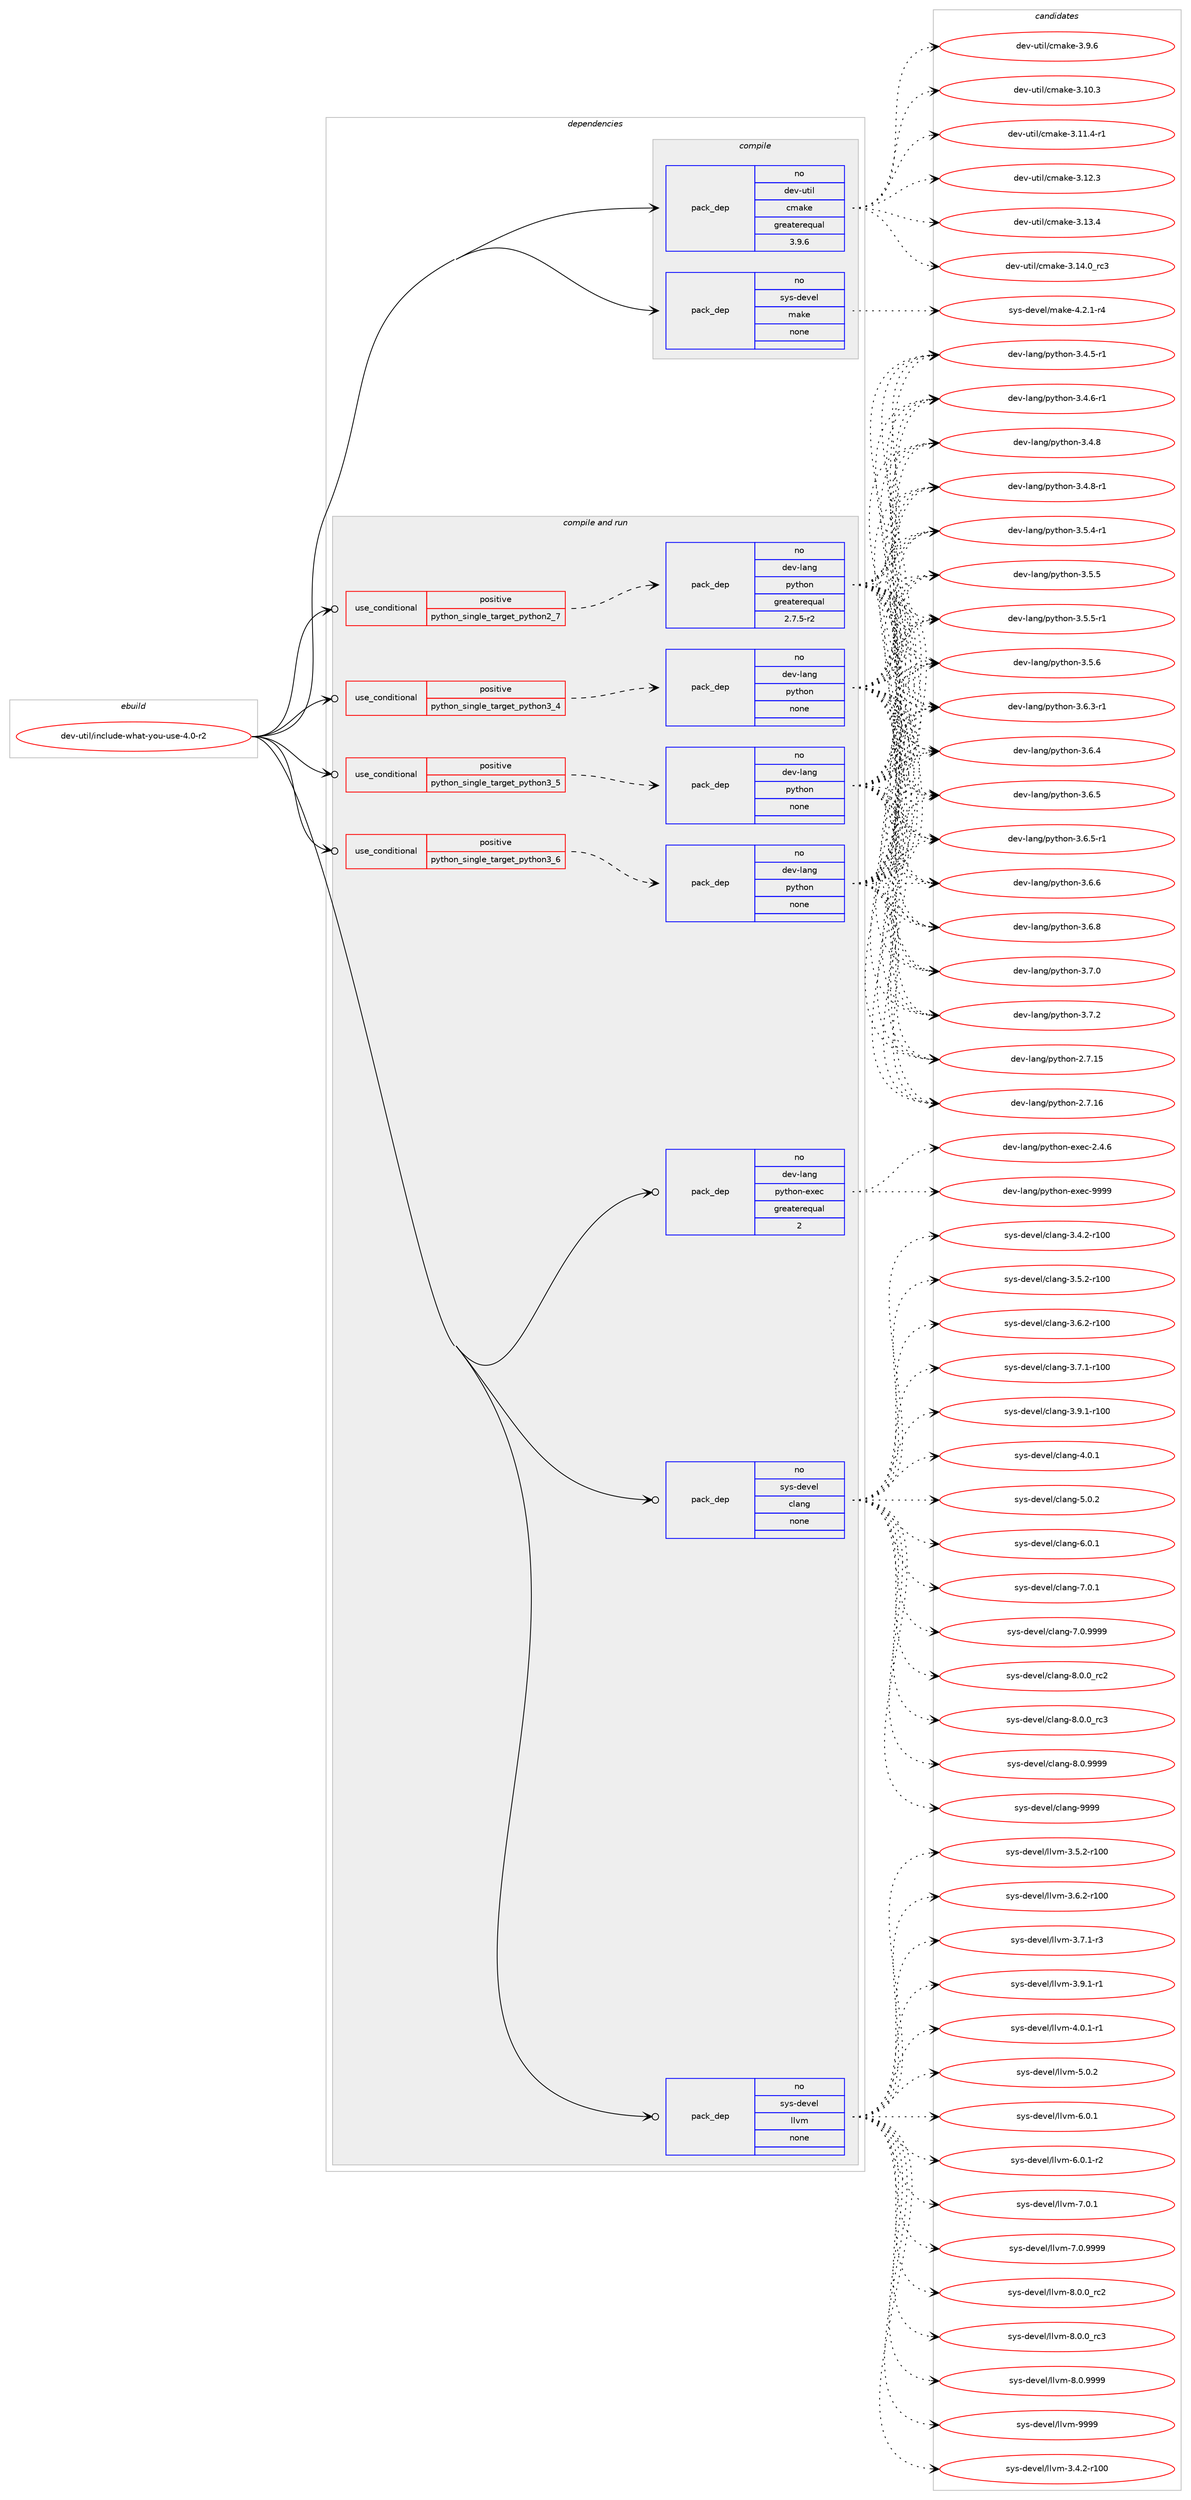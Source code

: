 digraph prolog {

# *************
# Graph options
# *************

newrank=true;
concentrate=true;
compound=true;
graph [rankdir=LR,fontname=Helvetica,fontsize=10,ranksep=1.5];#, ranksep=2.5, nodesep=0.2];
edge  [arrowhead=vee];
node  [fontname=Helvetica,fontsize=10];

# **********
# The ebuild
# **********

subgraph cluster_leftcol {
color=gray;
rank=same;
label=<<i>ebuild</i>>;
id [label="dev-util/include-what-you-use-4.0-r2", color=red, width=4, href="../dev-util/include-what-you-use-4.0-r2.svg"];
}

# ****************
# The dependencies
# ****************

subgraph cluster_midcol {
color=gray;
label=<<i>dependencies</i>>;
subgraph cluster_compile {
fillcolor="#eeeeee";
style=filled;
label=<<i>compile</i>>;
subgraph pack1098176 {
dependency1546379 [label=<<TABLE BORDER="0" CELLBORDER="1" CELLSPACING="0" CELLPADDING="4" WIDTH="220"><TR><TD ROWSPAN="6" CELLPADDING="30">pack_dep</TD></TR><TR><TD WIDTH="110">no</TD></TR><TR><TD>dev-util</TD></TR><TR><TD>cmake</TD></TR><TR><TD>greaterequal</TD></TR><TR><TD>3.9.6</TD></TR></TABLE>>, shape=none, color=blue];
}
id:e -> dependency1546379:w [weight=20,style="solid",arrowhead="vee"];
subgraph pack1098177 {
dependency1546380 [label=<<TABLE BORDER="0" CELLBORDER="1" CELLSPACING="0" CELLPADDING="4" WIDTH="220"><TR><TD ROWSPAN="6" CELLPADDING="30">pack_dep</TD></TR><TR><TD WIDTH="110">no</TD></TR><TR><TD>sys-devel</TD></TR><TR><TD>make</TD></TR><TR><TD>none</TD></TR><TR><TD></TD></TR></TABLE>>, shape=none, color=blue];
}
id:e -> dependency1546380:w [weight=20,style="solid",arrowhead="vee"];
}
subgraph cluster_compileandrun {
fillcolor="#eeeeee";
style=filled;
label=<<i>compile and run</i>>;
subgraph cond424544 {
dependency1546381 [label=<<TABLE BORDER="0" CELLBORDER="1" CELLSPACING="0" CELLPADDING="4"><TR><TD ROWSPAN="3" CELLPADDING="10">use_conditional</TD></TR><TR><TD>positive</TD></TR><TR><TD>python_single_target_python2_7</TD></TR></TABLE>>, shape=none, color=red];
subgraph pack1098178 {
dependency1546382 [label=<<TABLE BORDER="0" CELLBORDER="1" CELLSPACING="0" CELLPADDING="4" WIDTH="220"><TR><TD ROWSPAN="6" CELLPADDING="30">pack_dep</TD></TR><TR><TD WIDTH="110">no</TD></TR><TR><TD>dev-lang</TD></TR><TR><TD>python</TD></TR><TR><TD>greaterequal</TD></TR><TR><TD>2.7.5-r2</TD></TR></TABLE>>, shape=none, color=blue];
}
dependency1546381:e -> dependency1546382:w [weight=20,style="dashed",arrowhead="vee"];
}
id:e -> dependency1546381:w [weight=20,style="solid",arrowhead="odotvee"];
subgraph cond424545 {
dependency1546383 [label=<<TABLE BORDER="0" CELLBORDER="1" CELLSPACING="0" CELLPADDING="4"><TR><TD ROWSPAN="3" CELLPADDING="10">use_conditional</TD></TR><TR><TD>positive</TD></TR><TR><TD>python_single_target_python3_4</TD></TR></TABLE>>, shape=none, color=red];
subgraph pack1098179 {
dependency1546384 [label=<<TABLE BORDER="0" CELLBORDER="1" CELLSPACING="0" CELLPADDING="4" WIDTH="220"><TR><TD ROWSPAN="6" CELLPADDING="30">pack_dep</TD></TR><TR><TD WIDTH="110">no</TD></TR><TR><TD>dev-lang</TD></TR><TR><TD>python</TD></TR><TR><TD>none</TD></TR><TR><TD></TD></TR></TABLE>>, shape=none, color=blue];
}
dependency1546383:e -> dependency1546384:w [weight=20,style="dashed",arrowhead="vee"];
}
id:e -> dependency1546383:w [weight=20,style="solid",arrowhead="odotvee"];
subgraph cond424546 {
dependency1546385 [label=<<TABLE BORDER="0" CELLBORDER="1" CELLSPACING="0" CELLPADDING="4"><TR><TD ROWSPAN="3" CELLPADDING="10">use_conditional</TD></TR><TR><TD>positive</TD></TR><TR><TD>python_single_target_python3_5</TD></TR></TABLE>>, shape=none, color=red];
subgraph pack1098180 {
dependency1546386 [label=<<TABLE BORDER="0" CELLBORDER="1" CELLSPACING="0" CELLPADDING="4" WIDTH="220"><TR><TD ROWSPAN="6" CELLPADDING="30">pack_dep</TD></TR><TR><TD WIDTH="110">no</TD></TR><TR><TD>dev-lang</TD></TR><TR><TD>python</TD></TR><TR><TD>none</TD></TR><TR><TD></TD></TR></TABLE>>, shape=none, color=blue];
}
dependency1546385:e -> dependency1546386:w [weight=20,style="dashed",arrowhead="vee"];
}
id:e -> dependency1546385:w [weight=20,style="solid",arrowhead="odotvee"];
subgraph cond424547 {
dependency1546387 [label=<<TABLE BORDER="0" CELLBORDER="1" CELLSPACING="0" CELLPADDING="4"><TR><TD ROWSPAN="3" CELLPADDING="10">use_conditional</TD></TR><TR><TD>positive</TD></TR><TR><TD>python_single_target_python3_6</TD></TR></TABLE>>, shape=none, color=red];
subgraph pack1098181 {
dependency1546388 [label=<<TABLE BORDER="0" CELLBORDER="1" CELLSPACING="0" CELLPADDING="4" WIDTH="220"><TR><TD ROWSPAN="6" CELLPADDING="30">pack_dep</TD></TR><TR><TD WIDTH="110">no</TD></TR><TR><TD>dev-lang</TD></TR><TR><TD>python</TD></TR><TR><TD>none</TD></TR><TR><TD></TD></TR></TABLE>>, shape=none, color=blue];
}
dependency1546387:e -> dependency1546388:w [weight=20,style="dashed",arrowhead="vee"];
}
id:e -> dependency1546387:w [weight=20,style="solid",arrowhead="odotvee"];
subgraph pack1098182 {
dependency1546389 [label=<<TABLE BORDER="0" CELLBORDER="1" CELLSPACING="0" CELLPADDING="4" WIDTH="220"><TR><TD ROWSPAN="6" CELLPADDING="30">pack_dep</TD></TR><TR><TD WIDTH="110">no</TD></TR><TR><TD>dev-lang</TD></TR><TR><TD>python-exec</TD></TR><TR><TD>greaterequal</TD></TR><TR><TD>2</TD></TR></TABLE>>, shape=none, color=blue];
}
id:e -> dependency1546389:w [weight=20,style="solid",arrowhead="odotvee"];
subgraph pack1098183 {
dependency1546390 [label=<<TABLE BORDER="0" CELLBORDER="1" CELLSPACING="0" CELLPADDING="4" WIDTH="220"><TR><TD ROWSPAN="6" CELLPADDING="30">pack_dep</TD></TR><TR><TD WIDTH="110">no</TD></TR><TR><TD>sys-devel</TD></TR><TR><TD>clang</TD></TR><TR><TD>none</TD></TR><TR><TD></TD></TR></TABLE>>, shape=none, color=blue];
}
id:e -> dependency1546390:w [weight=20,style="solid",arrowhead="odotvee"];
subgraph pack1098184 {
dependency1546391 [label=<<TABLE BORDER="0" CELLBORDER="1" CELLSPACING="0" CELLPADDING="4" WIDTH="220"><TR><TD ROWSPAN="6" CELLPADDING="30">pack_dep</TD></TR><TR><TD WIDTH="110">no</TD></TR><TR><TD>sys-devel</TD></TR><TR><TD>llvm</TD></TR><TR><TD>none</TD></TR><TR><TD></TD></TR></TABLE>>, shape=none, color=blue];
}
id:e -> dependency1546391:w [weight=20,style="solid",arrowhead="odotvee"];
}
subgraph cluster_run {
fillcolor="#eeeeee";
style=filled;
label=<<i>run</i>>;
}
}

# **************
# The candidates
# **************

subgraph cluster_choices {
rank=same;
color=gray;
label=<<i>candidates</i>>;

subgraph choice1098176 {
color=black;
nodesep=1;
choice1001011184511711610510847991099710710145514649484651 [label="dev-util/cmake-3.10.3", color=red, width=4,href="../dev-util/cmake-3.10.3.svg"];
choice10010111845117116105108479910997107101455146494946524511449 [label="dev-util/cmake-3.11.4-r1", color=red, width=4,href="../dev-util/cmake-3.11.4-r1.svg"];
choice1001011184511711610510847991099710710145514649504651 [label="dev-util/cmake-3.12.3", color=red, width=4,href="../dev-util/cmake-3.12.3.svg"];
choice1001011184511711610510847991099710710145514649514652 [label="dev-util/cmake-3.13.4", color=red, width=4,href="../dev-util/cmake-3.13.4.svg"];
choice1001011184511711610510847991099710710145514649524648951149951 [label="dev-util/cmake-3.14.0_rc3", color=red, width=4,href="../dev-util/cmake-3.14.0_rc3.svg"];
choice10010111845117116105108479910997107101455146574654 [label="dev-util/cmake-3.9.6", color=red, width=4,href="../dev-util/cmake-3.9.6.svg"];
dependency1546379:e -> choice1001011184511711610510847991099710710145514649484651:w [style=dotted,weight="100"];
dependency1546379:e -> choice10010111845117116105108479910997107101455146494946524511449:w [style=dotted,weight="100"];
dependency1546379:e -> choice1001011184511711610510847991099710710145514649504651:w [style=dotted,weight="100"];
dependency1546379:e -> choice1001011184511711610510847991099710710145514649514652:w [style=dotted,weight="100"];
dependency1546379:e -> choice1001011184511711610510847991099710710145514649524648951149951:w [style=dotted,weight="100"];
dependency1546379:e -> choice10010111845117116105108479910997107101455146574654:w [style=dotted,weight="100"];
}
subgraph choice1098177 {
color=black;
nodesep=1;
choice1151211154510010111810110847109971071014552465046494511452 [label="sys-devel/make-4.2.1-r4", color=red, width=4,href="../sys-devel/make-4.2.1-r4.svg"];
dependency1546380:e -> choice1151211154510010111810110847109971071014552465046494511452:w [style=dotted,weight="100"];
}
subgraph choice1098178 {
color=black;
nodesep=1;
choice10010111845108971101034711212111610411111045504655464953 [label="dev-lang/python-2.7.15", color=red, width=4,href="../dev-lang/python-2.7.15.svg"];
choice10010111845108971101034711212111610411111045504655464954 [label="dev-lang/python-2.7.16", color=red, width=4,href="../dev-lang/python-2.7.16.svg"];
choice1001011184510897110103471121211161041111104551465246534511449 [label="dev-lang/python-3.4.5-r1", color=red, width=4,href="../dev-lang/python-3.4.5-r1.svg"];
choice1001011184510897110103471121211161041111104551465246544511449 [label="dev-lang/python-3.4.6-r1", color=red, width=4,href="../dev-lang/python-3.4.6-r1.svg"];
choice100101118451089711010347112121116104111110455146524656 [label="dev-lang/python-3.4.8", color=red, width=4,href="../dev-lang/python-3.4.8.svg"];
choice1001011184510897110103471121211161041111104551465246564511449 [label="dev-lang/python-3.4.8-r1", color=red, width=4,href="../dev-lang/python-3.4.8-r1.svg"];
choice1001011184510897110103471121211161041111104551465346524511449 [label="dev-lang/python-3.5.4-r1", color=red, width=4,href="../dev-lang/python-3.5.4-r1.svg"];
choice100101118451089711010347112121116104111110455146534653 [label="dev-lang/python-3.5.5", color=red, width=4,href="../dev-lang/python-3.5.5.svg"];
choice1001011184510897110103471121211161041111104551465346534511449 [label="dev-lang/python-3.5.5-r1", color=red, width=4,href="../dev-lang/python-3.5.5-r1.svg"];
choice100101118451089711010347112121116104111110455146534654 [label="dev-lang/python-3.5.6", color=red, width=4,href="../dev-lang/python-3.5.6.svg"];
choice1001011184510897110103471121211161041111104551465446514511449 [label="dev-lang/python-3.6.3-r1", color=red, width=4,href="../dev-lang/python-3.6.3-r1.svg"];
choice100101118451089711010347112121116104111110455146544652 [label="dev-lang/python-3.6.4", color=red, width=4,href="../dev-lang/python-3.6.4.svg"];
choice100101118451089711010347112121116104111110455146544653 [label="dev-lang/python-3.6.5", color=red, width=4,href="../dev-lang/python-3.6.5.svg"];
choice1001011184510897110103471121211161041111104551465446534511449 [label="dev-lang/python-3.6.5-r1", color=red, width=4,href="../dev-lang/python-3.6.5-r1.svg"];
choice100101118451089711010347112121116104111110455146544654 [label="dev-lang/python-3.6.6", color=red, width=4,href="../dev-lang/python-3.6.6.svg"];
choice100101118451089711010347112121116104111110455146544656 [label="dev-lang/python-3.6.8", color=red, width=4,href="../dev-lang/python-3.6.8.svg"];
choice100101118451089711010347112121116104111110455146554648 [label="dev-lang/python-3.7.0", color=red, width=4,href="../dev-lang/python-3.7.0.svg"];
choice100101118451089711010347112121116104111110455146554650 [label="dev-lang/python-3.7.2", color=red, width=4,href="../dev-lang/python-3.7.2.svg"];
dependency1546382:e -> choice10010111845108971101034711212111610411111045504655464953:w [style=dotted,weight="100"];
dependency1546382:e -> choice10010111845108971101034711212111610411111045504655464954:w [style=dotted,weight="100"];
dependency1546382:e -> choice1001011184510897110103471121211161041111104551465246534511449:w [style=dotted,weight="100"];
dependency1546382:e -> choice1001011184510897110103471121211161041111104551465246544511449:w [style=dotted,weight="100"];
dependency1546382:e -> choice100101118451089711010347112121116104111110455146524656:w [style=dotted,weight="100"];
dependency1546382:e -> choice1001011184510897110103471121211161041111104551465246564511449:w [style=dotted,weight="100"];
dependency1546382:e -> choice1001011184510897110103471121211161041111104551465346524511449:w [style=dotted,weight="100"];
dependency1546382:e -> choice100101118451089711010347112121116104111110455146534653:w [style=dotted,weight="100"];
dependency1546382:e -> choice1001011184510897110103471121211161041111104551465346534511449:w [style=dotted,weight="100"];
dependency1546382:e -> choice100101118451089711010347112121116104111110455146534654:w [style=dotted,weight="100"];
dependency1546382:e -> choice1001011184510897110103471121211161041111104551465446514511449:w [style=dotted,weight="100"];
dependency1546382:e -> choice100101118451089711010347112121116104111110455146544652:w [style=dotted,weight="100"];
dependency1546382:e -> choice100101118451089711010347112121116104111110455146544653:w [style=dotted,weight="100"];
dependency1546382:e -> choice1001011184510897110103471121211161041111104551465446534511449:w [style=dotted,weight="100"];
dependency1546382:e -> choice100101118451089711010347112121116104111110455146544654:w [style=dotted,weight="100"];
dependency1546382:e -> choice100101118451089711010347112121116104111110455146544656:w [style=dotted,weight="100"];
dependency1546382:e -> choice100101118451089711010347112121116104111110455146554648:w [style=dotted,weight="100"];
dependency1546382:e -> choice100101118451089711010347112121116104111110455146554650:w [style=dotted,weight="100"];
}
subgraph choice1098179 {
color=black;
nodesep=1;
choice10010111845108971101034711212111610411111045504655464953 [label="dev-lang/python-2.7.15", color=red, width=4,href="../dev-lang/python-2.7.15.svg"];
choice10010111845108971101034711212111610411111045504655464954 [label="dev-lang/python-2.7.16", color=red, width=4,href="../dev-lang/python-2.7.16.svg"];
choice1001011184510897110103471121211161041111104551465246534511449 [label="dev-lang/python-3.4.5-r1", color=red, width=4,href="../dev-lang/python-3.4.5-r1.svg"];
choice1001011184510897110103471121211161041111104551465246544511449 [label="dev-lang/python-3.4.6-r1", color=red, width=4,href="../dev-lang/python-3.4.6-r1.svg"];
choice100101118451089711010347112121116104111110455146524656 [label="dev-lang/python-3.4.8", color=red, width=4,href="../dev-lang/python-3.4.8.svg"];
choice1001011184510897110103471121211161041111104551465246564511449 [label="dev-lang/python-3.4.8-r1", color=red, width=4,href="../dev-lang/python-3.4.8-r1.svg"];
choice1001011184510897110103471121211161041111104551465346524511449 [label="dev-lang/python-3.5.4-r1", color=red, width=4,href="../dev-lang/python-3.5.4-r1.svg"];
choice100101118451089711010347112121116104111110455146534653 [label="dev-lang/python-3.5.5", color=red, width=4,href="../dev-lang/python-3.5.5.svg"];
choice1001011184510897110103471121211161041111104551465346534511449 [label="dev-lang/python-3.5.5-r1", color=red, width=4,href="../dev-lang/python-3.5.5-r1.svg"];
choice100101118451089711010347112121116104111110455146534654 [label="dev-lang/python-3.5.6", color=red, width=4,href="../dev-lang/python-3.5.6.svg"];
choice1001011184510897110103471121211161041111104551465446514511449 [label="dev-lang/python-3.6.3-r1", color=red, width=4,href="../dev-lang/python-3.6.3-r1.svg"];
choice100101118451089711010347112121116104111110455146544652 [label="dev-lang/python-3.6.4", color=red, width=4,href="../dev-lang/python-3.6.4.svg"];
choice100101118451089711010347112121116104111110455146544653 [label="dev-lang/python-3.6.5", color=red, width=4,href="../dev-lang/python-3.6.5.svg"];
choice1001011184510897110103471121211161041111104551465446534511449 [label="dev-lang/python-3.6.5-r1", color=red, width=4,href="../dev-lang/python-3.6.5-r1.svg"];
choice100101118451089711010347112121116104111110455146544654 [label="dev-lang/python-3.6.6", color=red, width=4,href="../dev-lang/python-3.6.6.svg"];
choice100101118451089711010347112121116104111110455146544656 [label="dev-lang/python-3.6.8", color=red, width=4,href="../dev-lang/python-3.6.8.svg"];
choice100101118451089711010347112121116104111110455146554648 [label="dev-lang/python-3.7.0", color=red, width=4,href="../dev-lang/python-3.7.0.svg"];
choice100101118451089711010347112121116104111110455146554650 [label="dev-lang/python-3.7.2", color=red, width=4,href="../dev-lang/python-3.7.2.svg"];
dependency1546384:e -> choice10010111845108971101034711212111610411111045504655464953:w [style=dotted,weight="100"];
dependency1546384:e -> choice10010111845108971101034711212111610411111045504655464954:w [style=dotted,weight="100"];
dependency1546384:e -> choice1001011184510897110103471121211161041111104551465246534511449:w [style=dotted,weight="100"];
dependency1546384:e -> choice1001011184510897110103471121211161041111104551465246544511449:w [style=dotted,weight="100"];
dependency1546384:e -> choice100101118451089711010347112121116104111110455146524656:w [style=dotted,weight="100"];
dependency1546384:e -> choice1001011184510897110103471121211161041111104551465246564511449:w [style=dotted,weight="100"];
dependency1546384:e -> choice1001011184510897110103471121211161041111104551465346524511449:w [style=dotted,weight="100"];
dependency1546384:e -> choice100101118451089711010347112121116104111110455146534653:w [style=dotted,weight="100"];
dependency1546384:e -> choice1001011184510897110103471121211161041111104551465346534511449:w [style=dotted,weight="100"];
dependency1546384:e -> choice100101118451089711010347112121116104111110455146534654:w [style=dotted,weight="100"];
dependency1546384:e -> choice1001011184510897110103471121211161041111104551465446514511449:w [style=dotted,weight="100"];
dependency1546384:e -> choice100101118451089711010347112121116104111110455146544652:w [style=dotted,weight="100"];
dependency1546384:e -> choice100101118451089711010347112121116104111110455146544653:w [style=dotted,weight="100"];
dependency1546384:e -> choice1001011184510897110103471121211161041111104551465446534511449:w [style=dotted,weight="100"];
dependency1546384:e -> choice100101118451089711010347112121116104111110455146544654:w [style=dotted,weight="100"];
dependency1546384:e -> choice100101118451089711010347112121116104111110455146544656:w [style=dotted,weight="100"];
dependency1546384:e -> choice100101118451089711010347112121116104111110455146554648:w [style=dotted,weight="100"];
dependency1546384:e -> choice100101118451089711010347112121116104111110455146554650:w [style=dotted,weight="100"];
}
subgraph choice1098180 {
color=black;
nodesep=1;
choice10010111845108971101034711212111610411111045504655464953 [label="dev-lang/python-2.7.15", color=red, width=4,href="../dev-lang/python-2.7.15.svg"];
choice10010111845108971101034711212111610411111045504655464954 [label="dev-lang/python-2.7.16", color=red, width=4,href="../dev-lang/python-2.7.16.svg"];
choice1001011184510897110103471121211161041111104551465246534511449 [label="dev-lang/python-3.4.5-r1", color=red, width=4,href="../dev-lang/python-3.4.5-r1.svg"];
choice1001011184510897110103471121211161041111104551465246544511449 [label="dev-lang/python-3.4.6-r1", color=red, width=4,href="../dev-lang/python-3.4.6-r1.svg"];
choice100101118451089711010347112121116104111110455146524656 [label="dev-lang/python-3.4.8", color=red, width=4,href="../dev-lang/python-3.4.8.svg"];
choice1001011184510897110103471121211161041111104551465246564511449 [label="dev-lang/python-3.4.8-r1", color=red, width=4,href="../dev-lang/python-3.4.8-r1.svg"];
choice1001011184510897110103471121211161041111104551465346524511449 [label="dev-lang/python-3.5.4-r1", color=red, width=4,href="../dev-lang/python-3.5.4-r1.svg"];
choice100101118451089711010347112121116104111110455146534653 [label="dev-lang/python-3.5.5", color=red, width=4,href="../dev-lang/python-3.5.5.svg"];
choice1001011184510897110103471121211161041111104551465346534511449 [label="dev-lang/python-3.5.5-r1", color=red, width=4,href="../dev-lang/python-3.5.5-r1.svg"];
choice100101118451089711010347112121116104111110455146534654 [label="dev-lang/python-3.5.6", color=red, width=4,href="../dev-lang/python-3.5.6.svg"];
choice1001011184510897110103471121211161041111104551465446514511449 [label="dev-lang/python-3.6.3-r1", color=red, width=4,href="../dev-lang/python-3.6.3-r1.svg"];
choice100101118451089711010347112121116104111110455146544652 [label="dev-lang/python-3.6.4", color=red, width=4,href="../dev-lang/python-3.6.4.svg"];
choice100101118451089711010347112121116104111110455146544653 [label="dev-lang/python-3.6.5", color=red, width=4,href="../dev-lang/python-3.6.5.svg"];
choice1001011184510897110103471121211161041111104551465446534511449 [label="dev-lang/python-3.6.5-r1", color=red, width=4,href="../dev-lang/python-3.6.5-r1.svg"];
choice100101118451089711010347112121116104111110455146544654 [label="dev-lang/python-3.6.6", color=red, width=4,href="../dev-lang/python-3.6.6.svg"];
choice100101118451089711010347112121116104111110455146544656 [label="dev-lang/python-3.6.8", color=red, width=4,href="../dev-lang/python-3.6.8.svg"];
choice100101118451089711010347112121116104111110455146554648 [label="dev-lang/python-3.7.0", color=red, width=4,href="../dev-lang/python-3.7.0.svg"];
choice100101118451089711010347112121116104111110455146554650 [label="dev-lang/python-3.7.2", color=red, width=4,href="../dev-lang/python-3.7.2.svg"];
dependency1546386:e -> choice10010111845108971101034711212111610411111045504655464953:w [style=dotted,weight="100"];
dependency1546386:e -> choice10010111845108971101034711212111610411111045504655464954:w [style=dotted,weight="100"];
dependency1546386:e -> choice1001011184510897110103471121211161041111104551465246534511449:w [style=dotted,weight="100"];
dependency1546386:e -> choice1001011184510897110103471121211161041111104551465246544511449:w [style=dotted,weight="100"];
dependency1546386:e -> choice100101118451089711010347112121116104111110455146524656:w [style=dotted,weight="100"];
dependency1546386:e -> choice1001011184510897110103471121211161041111104551465246564511449:w [style=dotted,weight="100"];
dependency1546386:e -> choice1001011184510897110103471121211161041111104551465346524511449:w [style=dotted,weight="100"];
dependency1546386:e -> choice100101118451089711010347112121116104111110455146534653:w [style=dotted,weight="100"];
dependency1546386:e -> choice1001011184510897110103471121211161041111104551465346534511449:w [style=dotted,weight="100"];
dependency1546386:e -> choice100101118451089711010347112121116104111110455146534654:w [style=dotted,weight="100"];
dependency1546386:e -> choice1001011184510897110103471121211161041111104551465446514511449:w [style=dotted,weight="100"];
dependency1546386:e -> choice100101118451089711010347112121116104111110455146544652:w [style=dotted,weight="100"];
dependency1546386:e -> choice100101118451089711010347112121116104111110455146544653:w [style=dotted,weight="100"];
dependency1546386:e -> choice1001011184510897110103471121211161041111104551465446534511449:w [style=dotted,weight="100"];
dependency1546386:e -> choice100101118451089711010347112121116104111110455146544654:w [style=dotted,weight="100"];
dependency1546386:e -> choice100101118451089711010347112121116104111110455146544656:w [style=dotted,weight="100"];
dependency1546386:e -> choice100101118451089711010347112121116104111110455146554648:w [style=dotted,weight="100"];
dependency1546386:e -> choice100101118451089711010347112121116104111110455146554650:w [style=dotted,weight="100"];
}
subgraph choice1098181 {
color=black;
nodesep=1;
choice10010111845108971101034711212111610411111045504655464953 [label="dev-lang/python-2.7.15", color=red, width=4,href="../dev-lang/python-2.7.15.svg"];
choice10010111845108971101034711212111610411111045504655464954 [label="dev-lang/python-2.7.16", color=red, width=4,href="../dev-lang/python-2.7.16.svg"];
choice1001011184510897110103471121211161041111104551465246534511449 [label="dev-lang/python-3.4.5-r1", color=red, width=4,href="../dev-lang/python-3.4.5-r1.svg"];
choice1001011184510897110103471121211161041111104551465246544511449 [label="dev-lang/python-3.4.6-r1", color=red, width=4,href="../dev-lang/python-3.4.6-r1.svg"];
choice100101118451089711010347112121116104111110455146524656 [label="dev-lang/python-3.4.8", color=red, width=4,href="../dev-lang/python-3.4.8.svg"];
choice1001011184510897110103471121211161041111104551465246564511449 [label="dev-lang/python-3.4.8-r1", color=red, width=4,href="../dev-lang/python-3.4.8-r1.svg"];
choice1001011184510897110103471121211161041111104551465346524511449 [label="dev-lang/python-3.5.4-r1", color=red, width=4,href="../dev-lang/python-3.5.4-r1.svg"];
choice100101118451089711010347112121116104111110455146534653 [label="dev-lang/python-3.5.5", color=red, width=4,href="../dev-lang/python-3.5.5.svg"];
choice1001011184510897110103471121211161041111104551465346534511449 [label="dev-lang/python-3.5.5-r1", color=red, width=4,href="../dev-lang/python-3.5.5-r1.svg"];
choice100101118451089711010347112121116104111110455146534654 [label="dev-lang/python-3.5.6", color=red, width=4,href="../dev-lang/python-3.5.6.svg"];
choice1001011184510897110103471121211161041111104551465446514511449 [label="dev-lang/python-3.6.3-r1", color=red, width=4,href="../dev-lang/python-3.6.3-r1.svg"];
choice100101118451089711010347112121116104111110455146544652 [label="dev-lang/python-3.6.4", color=red, width=4,href="../dev-lang/python-3.6.4.svg"];
choice100101118451089711010347112121116104111110455146544653 [label="dev-lang/python-3.6.5", color=red, width=4,href="../dev-lang/python-3.6.5.svg"];
choice1001011184510897110103471121211161041111104551465446534511449 [label="dev-lang/python-3.6.5-r1", color=red, width=4,href="../dev-lang/python-3.6.5-r1.svg"];
choice100101118451089711010347112121116104111110455146544654 [label="dev-lang/python-3.6.6", color=red, width=4,href="../dev-lang/python-3.6.6.svg"];
choice100101118451089711010347112121116104111110455146544656 [label="dev-lang/python-3.6.8", color=red, width=4,href="../dev-lang/python-3.6.8.svg"];
choice100101118451089711010347112121116104111110455146554648 [label="dev-lang/python-3.7.0", color=red, width=4,href="../dev-lang/python-3.7.0.svg"];
choice100101118451089711010347112121116104111110455146554650 [label="dev-lang/python-3.7.2", color=red, width=4,href="../dev-lang/python-3.7.2.svg"];
dependency1546388:e -> choice10010111845108971101034711212111610411111045504655464953:w [style=dotted,weight="100"];
dependency1546388:e -> choice10010111845108971101034711212111610411111045504655464954:w [style=dotted,weight="100"];
dependency1546388:e -> choice1001011184510897110103471121211161041111104551465246534511449:w [style=dotted,weight="100"];
dependency1546388:e -> choice1001011184510897110103471121211161041111104551465246544511449:w [style=dotted,weight="100"];
dependency1546388:e -> choice100101118451089711010347112121116104111110455146524656:w [style=dotted,weight="100"];
dependency1546388:e -> choice1001011184510897110103471121211161041111104551465246564511449:w [style=dotted,weight="100"];
dependency1546388:e -> choice1001011184510897110103471121211161041111104551465346524511449:w [style=dotted,weight="100"];
dependency1546388:e -> choice100101118451089711010347112121116104111110455146534653:w [style=dotted,weight="100"];
dependency1546388:e -> choice1001011184510897110103471121211161041111104551465346534511449:w [style=dotted,weight="100"];
dependency1546388:e -> choice100101118451089711010347112121116104111110455146534654:w [style=dotted,weight="100"];
dependency1546388:e -> choice1001011184510897110103471121211161041111104551465446514511449:w [style=dotted,weight="100"];
dependency1546388:e -> choice100101118451089711010347112121116104111110455146544652:w [style=dotted,weight="100"];
dependency1546388:e -> choice100101118451089711010347112121116104111110455146544653:w [style=dotted,weight="100"];
dependency1546388:e -> choice1001011184510897110103471121211161041111104551465446534511449:w [style=dotted,weight="100"];
dependency1546388:e -> choice100101118451089711010347112121116104111110455146544654:w [style=dotted,weight="100"];
dependency1546388:e -> choice100101118451089711010347112121116104111110455146544656:w [style=dotted,weight="100"];
dependency1546388:e -> choice100101118451089711010347112121116104111110455146554648:w [style=dotted,weight="100"];
dependency1546388:e -> choice100101118451089711010347112121116104111110455146554650:w [style=dotted,weight="100"];
}
subgraph choice1098182 {
color=black;
nodesep=1;
choice1001011184510897110103471121211161041111104510112010199455046524654 [label="dev-lang/python-exec-2.4.6", color=red, width=4,href="../dev-lang/python-exec-2.4.6.svg"];
choice10010111845108971101034711212111610411111045101120101994557575757 [label="dev-lang/python-exec-9999", color=red, width=4,href="../dev-lang/python-exec-9999.svg"];
dependency1546389:e -> choice1001011184510897110103471121211161041111104510112010199455046524654:w [style=dotted,weight="100"];
dependency1546389:e -> choice10010111845108971101034711212111610411111045101120101994557575757:w [style=dotted,weight="100"];
}
subgraph choice1098183 {
color=black;
nodesep=1;
choice1151211154510010111810110847991089711010345514652465045114494848 [label="sys-devel/clang-3.4.2-r100", color=red, width=4,href="../sys-devel/clang-3.4.2-r100.svg"];
choice1151211154510010111810110847991089711010345514653465045114494848 [label="sys-devel/clang-3.5.2-r100", color=red, width=4,href="../sys-devel/clang-3.5.2-r100.svg"];
choice1151211154510010111810110847991089711010345514654465045114494848 [label="sys-devel/clang-3.6.2-r100", color=red, width=4,href="../sys-devel/clang-3.6.2-r100.svg"];
choice1151211154510010111810110847991089711010345514655464945114494848 [label="sys-devel/clang-3.7.1-r100", color=red, width=4,href="../sys-devel/clang-3.7.1-r100.svg"];
choice1151211154510010111810110847991089711010345514657464945114494848 [label="sys-devel/clang-3.9.1-r100", color=red, width=4,href="../sys-devel/clang-3.9.1-r100.svg"];
choice11512111545100101118101108479910897110103455246484649 [label="sys-devel/clang-4.0.1", color=red, width=4,href="../sys-devel/clang-4.0.1.svg"];
choice11512111545100101118101108479910897110103455346484650 [label="sys-devel/clang-5.0.2", color=red, width=4,href="../sys-devel/clang-5.0.2.svg"];
choice11512111545100101118101108479910897110103455446484649 [label="sys-devel/clang-6.0.1", color=red, width=4,href="../sys-devel/clang-6.0.1.svg"];
choice11512111545100101118101108479910897110103455546484649 [label="sys-devel/clang-7.0.1", color=red, width=4,href="../sys-devel/clang-7.0.1.svg"];
choice11512111545100101118101108479910897110103455546484657575757 [label="sys-devel/clang-7.0.9999", color=red, width=4,href="../sys-devel/clang-7.0.9999.svg"];
choice11512111545100101118101108479910897110103455646484648951149950 [label="sys-devel/clang-8.0.0_rc2", color=red, width=4,href="../sys-devel/clang-8.0.0_rc2.svg"];
choice11512111545100101118101108479910897110103455646484648951149951 [label="sys-devel/clang-8.0.0_rc3", color=red, width=4,href="../sys-devel/clang-8.0.0_rc3.svg"];
choice11512111545100101118101108479910897110103455646484657575757 [label="sys-devel/clang-8.0.9999", color=red, width=4,href="../sys-devel/clang-8.0.9999.svg"];
choice115121115451001011181011084799108971101034557575757 [label="sys-devel/clang-9999", color=red, width=4,href="../sys-devel/clang-9999.svg"];
dependency1546390:e -> choice1151211154510010111810110847991089711010345514652465045114494848:w [style=dotted,weight="100"];
dependency1546390:e -> choice1151211154510010111810110847991089711010345514653465045114494848:w [style=dotted,weight="100"];
dependency1546390:e -> choice1151211154510010111810110847991089711010345514654465045114494848:w [style=dotted,weight="100"];
dependency1546390:e -> choice1151211154510010111810110847991089711010345514655464945114494848:w [style=dotted,weight="100"];
dependency1546390:e -> choice1151211154510010111810110847991089711010345514657464945114494848:w [style=dotted,weight="100"];
dependency1546390:e -> choice11512111545100101118101108479910897110103455246484649:w [style=dotted,weight="100"];
dependency1546390:e -> choice11512111545100101118101108479910897110103455346484650:w [style=dotted,weight="100"];
dependency1546390:e -> choice11512111545100101118101108479910897110103455446484649:w [style=dotted,weight="100"];
dependency1546390:e -> choice11512111545100101118101108479910897110103455546484649:w [style=dotted,weight="100"];
dependency1546390:e -> choice11512111545100101118101108479910897110103455546484657575757:w [style=dotted,weight="100"];
dependency1546390:e -> choice11512111545100101118101108479910897110103455646484648951149950:w [style=dotted,weight="100"];
dependency1546390:e -> choice11512111545100101118101108479910897110103455646484648951149951:w [style=dotted,weight="100"];
dependency1546390:e -> choice11512111545100101118101108479910897110103455646484657575757:w [style=dotted,weight="100"];
dependency1546390:e -> choice115121115451001011181011084799108971101034557575757:w [style=dotted,weight="100"];
}
subgraph choice1098184 {
color=black;
nodesep=1;
choice115121115451001011181011084710810811810945514652465045114494848 [label="sys-devel/llvm-3.4.2-r100", color=red, width=4,href="../sys-devel/llvm-3.4.2-r100.svg"];
choice115121115451001011181011084710810811810945514653465045114494848 [label="sys-devel/llvm-3.5.2-r100", color=red, width=4,href="../sys-devel/llvm-3.5.2-r100.svg"];
choice115121115451001011181011084710810811810945514654465045114494848 [label="sys-devel/llvm-3.6.2-r100", color=red, width=4,href="../sys-devel/llvm-3.6.2-r100.svg"];
choice11512111545100101118101108471081081181094551465546494511451 [label="sys-devel/llvm-3.7.1-r3", color=red, width=4,href="../sys-devel/llvm-3.7.1-r3.svg"];
choice11512111545100101118101108471081081181094551465746494511449 [label="sys-devel/llvm-3.9.1-r1", color=red, width=4,href="../sys-devel/llvm-3.9.1-r1.svg"];
choice11512111545100101118101108471081081181094552464846494511449 [label="sys-devel/llvm-4.0.1-r1", color=red, width=4,href="../sys-devel/llvm-4.0.1-r1.svg"];
choice1151211154510010111810110847108108118109455346484650 [label="sys-devel/llvm-5.0.2", color=red, width=4,href="../sys-devel/llvm-5.0.2.svg"];
choice1151211154510010111810110847108108118109455446484649 [label="sys-devel/llvm-6.0.1", color=red, width=4,href="../sys-devel/llvm-6.0.1.svg"];
choice11512111545100101118101108471081081181094554464846494511450 [label="sys-devel/llvm-6.0.1-r2", color=red, width=4,href="../sys-devel/llvm-6.0.1-r2.svg"];
choice1151211154510010111810110847108108118109455546484649 [label="sys-devel/llvm-7.0.1", color=red, width=4,href="../sys-devel/llvm-7.0.1.svg"];
choice1151211154510010111810110847108108118109455546484657575757 [label="sys-devel/llvm-7.0.9999", color=red, width=4,href="../sys-devel/llvm-7.0.9999.svg"];
choice1151211154510010111810110847108108118109455646484648951149950 [label="sys-devel/llvm-8.0.0_rc2", color=red, width=4,href="../sys-devel/llvm-8.0.0_rc2.svg"];
choice1151211154510010111810110847108108118109455646484648951149951 [label="sys-devel/llvm-8.0.0_rc3", color=red, width=4,href="../sys-devel/llvm-8.0.0_rc3.svg"];
choice1151211154510010111810110847108108118109455646484657575757 [label="sys-devel/llvm-8.0.9999", color=red, width=4,href="../sys-devel/llvm-8.0.9999.svg"];
choice11512111545100101118101108471081081181094557575757 [label="sys-devel/llvm-9999", color=red, width=4,href="../sys-devel/llvm-9999.svg"];
dependency1546391:e -> choice115121115451001011181011084710810811810945514652465045114494848:w [style=dotted,weight="100"];
dependency1546391:e -> choice115121115451001011181011084710810811810945514653465045114494848:w [style=dotted,weight="100"];
dependency1546391:e -> choice115121115451001011181011084710810811810945514654465045114494848:w [style=dotted,weight="100"];
dependency1546391:e -> choice11512111545100101118101108471081081181094551465546494511451:w [style=dotted,weight="100"];
dependency1546391:e -> choice11512111545100101118101108471081081181094551465746494511449:w [style=dotted,weight="100"];
dependency1546391:e -> choice11512111545100101118101108471081081181094552464846494511449:w [style=dotted,weight="100"];
dependency1546391:e -> choice1151211154510010111810110847108108118109455346484650:w [style=dotted,weight="100"];
dependency1546391:e -> choice1151211154510010111810110847108108118109455446484649:w [style=dotted,weight="100"];
dependency1546391:e -> choice11512111545100101118101108471081081181094554464846494511450:w [style=dotted,weight="100"];
dependency1546391:e -> choice1151211154510010111810110847108108118109455546484649:w [style=dotted,weight="100"];
dependency1546391:e -> choice1151211154510010111810110847108108118109455546484657575757:w [style=dotted,weight="100"];
dependency1546391:e -> choice1151211154510010111810110847108108118109455646484648951149950:w [style=dotted,weight="100"];
dependency1546391:e -> choice1151211154510010111810110847108108118109455646484648951149951:w [style=dotted,weight="100"];
dependency1546391:e -> choice1151211154510010111810110847108108118109455646484657575757:w [style=dotted,weight="100"];
dependency1546391:e -> choice11512111545100101118101108471081081181094557575757:w [style=dotted,weight="100"];
}
}

}
